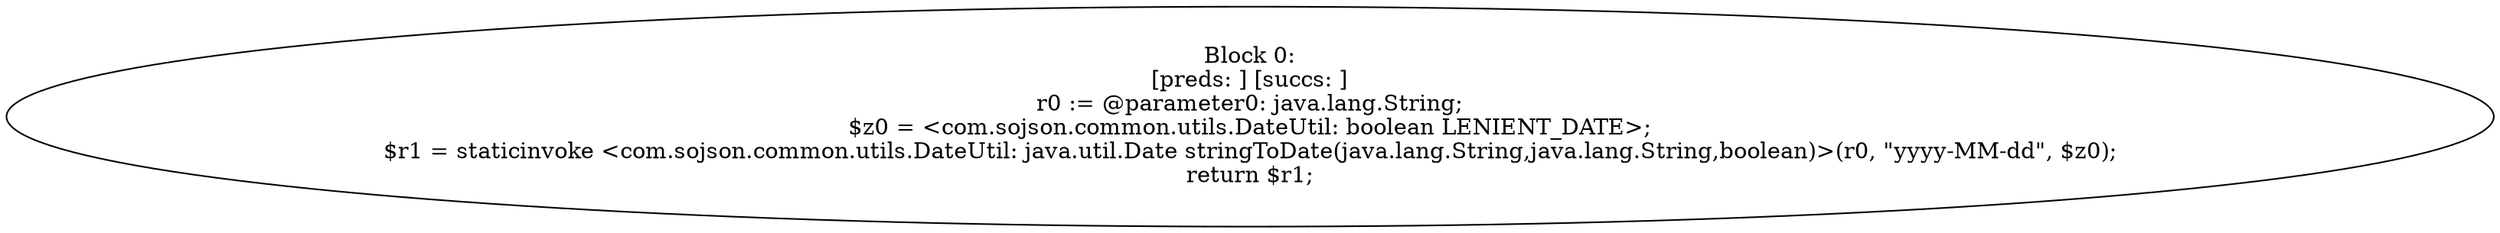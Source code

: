 digraph "unitGraph" {
    "Block 0:
[preds: ] [succs: ]
r0 := @parameter0: java.lang.String;
$z0 = <com.sojson.common.utils.DateUtil: boolean LENIENT_DATE>;
$r1 = staticinvoke <com.sojson.common.utils.DateUtil: java.util.Date stringToDate(java.lang.String,java.lang.String,boolean)>(r0, \"yyyy-MM-dd\", $z0);
return $r1;
"
}

